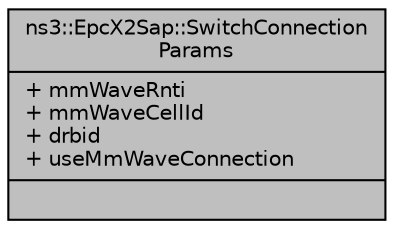 digraph "ns3::EpcX2Sap::SwitchConnectionParams"
{
  edge [fontname="Helvetica",fontsize="10",labelfontname="Helvetica",labelfontsize="10"];
  node [fontname="Helvetica",fontsize="10",shape=record];
  Node1 [label="{ns3::EpcX2Sap::SwitchConnection\lParams\n|+ mmWaveRnti\l+ mmWaveCellId\l+ drbid\l+ useMmWaveConnection\l|}",height=0.2,width=0.4,color="black", fillcolor="grey75", style="filled", fontcolor="black"];
}
